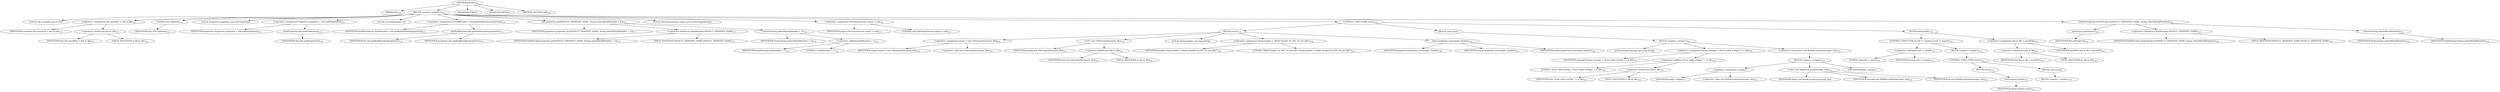 digraph "execute" {  
"44" [label = <(METHOD,execute)<SUB>108</SUB>> ]
"4" [label = <(PARAM,this)<SUB>108</SUB>> ]
"45" [label = <(BLOCK,&lt;empty&gt;,&lt;empty&gt;)<SUB>109</SUB>> ]
"46" [label = <(LOCAL,File savedFile: java.io.File)> ]
"47" [label = <(&lt;operator&gt;.assignment,File savedFile = this.m_file)<SUB>110</SUB>> ]
"48" [label = <(IDENTIFIER,savedFile,File savedFile = this.m_file)<SUB>110</SUB>> ]
"49" [label = <(&lt;operator&gt;.fieldAccess,this.m_file)<SUB>110</SUB>> ]
"50" [label = <(IDENTIFIER,this,File savedFile = this.m_file)<SUB>110</SUB>> ]
"51" [label = <(FIELD_IDENTIFIER,m_file,m_file)<SUB>110</SUB>> ]
"52" [label = <(validate,this.validate())<SUB>112</SUB>> ]
"3" [label = <(IDENTIFIER,this,this.validate())<SUB>112</SUB>> ]
"53" [label = <(LOCAL,Properties properties: java.util.Properties)> ]
"54" [label = <(&lt;operator&gt;.assignment,Properties properties = this.loadProperties())<SUB>114</SUB>> ]
"55" [label = <(IDENTIFIER,properties,Properties properties = this.loadProperties())<SUB>114</SUB>> ]
"56" [label = <(loadProperties,this.loadProperties())<SUB>114</SUB>> ]
"5" [label = <(IDENTIFIER,this,this.loadProperties())<SUB>114</SUB>> ]
"57" [label = <(LOCAL,int buildNumber: int)> ]
"58" [label = <(&lt;operator&gt;.assignment,int buildNumber = this.getBuildNumber(properties))<SUB>115</SUB>> ]
"59" [label = <(IDENTIFIER,buildNumber,int buildNumber = this.getBuildNumber(properties))<SUB>115</SUB>> ]
"60" [label = <(getBuildNumber,this.getBuildNumber(properties))<SUB>115</SUB>> ]
"6" [label = <(IDENTIFIER,this,this.getBuildNumber(properties))<SUB>115</SUB>> ]
"61" [label = <(IDENTIFIER,properties,this.getBuildNumber(properties))<SUB>115</SUB>> ]
"62" [label = <(put,properties.put(DEFAULT_PROPERTY_NAME, String.valueOf(buildNumber + 1)))<SUB>117</SUB>> ]
"63" [label = <(IDENTIFIER,properties,properties.put(DEFAULT_PROPERTY_NAME, String.valueOf(buildNumber + 1)))<SUB>117</SUB>> ]
"64" [label = <(&lt;operator&gt;.fieldAccess,BuildNumber.DEFAULT_PROPERTY_NAME)<SUB>117</SUB>> ]
"65" [label = <(IDENTIFIER,BuildNumber,properties.put(DEFAULT_PROPERTY_NAME, String.valueOf(buildNumber + 1)))<SUB>117</SUB>> ]
"66" [label = <(FIELD_IDENTIFIER,DEFAULT_PROPERTY_NAME,DEFAULT_PROPERTY_NAME)<SUB>117</SUB>> ]
"67" [label = <(valueOf,String.valueOf(buildNumber + 1))<SUB>118</SUB>> ]
"68" [label = <(IDENTIFIER,String,String.valueOf(buildNumber + 1))<SUB>118</SUB>> ]
"69" [label = <(&lt;operator&gt;.addition,buildNumber + 1)<SUB>118</SUB>> ]
"70" [label = <(IDENTIFIER,buildNumber,buildNumber + 1)<SUB>118</SUB>> ]
"71" [label = <(LITERAL,1,buildNumber + 1)<SUB>118</SUB>> ]
"8" [label = <(LOCAL,FileOutputStream output: java.io.FileOutputStream)> ]
"72" [label = <(&lt;operator&gt;.assignment,FileOutputStream output = null)<SUB>121</SUB>> ]
"73" [label = <(IDENTIFIER,output,FileOutputStream output = null)<SUB>121</SUB>> ]
"74" [label = <(LITERAL,null,FileOutputStream output = null)<SUB>121</SUB>> ]
"75" [label = <(CONTROL_STRUCTURE,try,try)<SUB>123</SUB>> ]
"76" [label = <(BLOCK,try,try)<SUB>123</SUB>> ]
"77" [label = <(&lt;operator&gt;.assignment,output = new FileOutputStream(m_file))<SUB>124</SUB>> ]
"78" [label = <(IDENTIFIER,output,output = new FileOutputStream(m_file))<SUB>124</SUB>> ]
"79" [label = <(&lt;operator&gt;.alloc,new FileOutputStream(m_file))<SUB>124</SUB>> ]
"80" [label = <(&lt;init&gt;,new FileOutputStream(m_file))<SUB>124</SUB>> ]
"7" [label = <(IDENTIFIER,output,new FileOutputStream(m_file))<SUB>124</SUB>> ]
"81" [label = <(&lt;operator&gt;.fieldAccess,this.m_file)<SUB>124</SUB>> ]
"82" [label = <(IDENTIFIER,this,new FileOutputStream(m_file))<SUB>124</SUB>> ]
"83" [label = <(FIELD_IDENTIFIER,m_file,m_file)<SUB>124</SUB>> ]
"84" [label = <(LOCAL,String header: java.lang.String)> ]
"85" [label = <(&lt;operator&gt;.assignment,String header = &quot;Build Number for ANT. Do not edit!&quot;)<SUB>126</SUB>> ]
"86" [label = <(IDENTIFIER,header,String header = &quot;Build Number for ANT. Do not edit!&quot;)<SUB>126</SUB>> ]
"87" [label = <(LITERAL,&quot;Build Number for ANT. Do not edit!&quot;,String header = &quot;Build Number for ANT. Do not edit!&quot;)<SUB>126</SUB>> ]
"88" [label = <(save,properties.save(output, header))<SUB>128</SUB>> ]
"89" [label = <(IDENTIFIER,properties,properties.save(output, header))<SUB>128</SUB>> ]
"90" [label = <(IDENTIFIER,output,properties.save(output, header))<SUB>128</SUB>> ]
"91" [label = <(IDENTIFIER,header,properties.save(output, header))<SUB>128</SUB>> ]
"92" [label = <(BLOCK,catch,catch)> ]
"93" [label = <(BLOCK,&lt;empty&gt;,&lt;empty&gt;)<SUB>129</SUB>> ]
"94" [label = <(LOCAL,String message: java.lang.String)> ]
"95" [label = <(&lt;operator&gt;.assignment,String message = &quot;Error while writing &quot; + m_file)<SUB>130</SUB>> ]
"96" [label = <(IDENTIFIER,message,String message = &quot;Error while writing &quot; + m_file)<SUB>130</SUB>> ]
"97" [label = <(&lt;operator&gt;.addition,&quot;Error while writing &quot; + m_file)<SUB>130</SUB>> ]
"98" [label = <(LITERAL,&quot;Error while writing &quot;,&quot;Error while writing &quot; + m_file)<SUB>130</SUB>> ]
"99" [label = <(&lt;operator&gt;.fieldAccess,this.m_file)<SUB>130</SUB>> ]
"100" [label = <(IDENTIFIER,this,&quot;Error while writing &quot; + m_file)<SUB>130</SUB>> ]
"101" [label = <(FIELD_IDENTIFIER,m_file,m_file)<SUB>130</SUB>> ]
"102" [label = <(&lt;operator&gt;.throw,throw new BuildException(message, ioe);)<SUB>132</SUB>> ]
"103" [label = <(BLOCK,&lt;empty&gt;,&lt;empty&gt;)<SUB>132</SUB>> ]
"104" [label = <(&lt;operator&gt;.assignment,&lt;empty&gt;)> ]
"105" [label = <(IDENTIFIER,$obj1,&lt;empty&gt;)> ]
"106" [label = <(&lt;operator&gt;.alloc,new BuildException(message, ioe))<SUB>132</SUB>> ]
"107" [label = <(&lt;init&gt;,new BuildException(message, ioe))<SUB>132</SUB>> ]
"108" [label = <(IDENTIFIER,$obj1,new BuildException(message, ioe))> ]
"109" [label = <(IDENTIFIER,message,new BuildException(message, ioe))<SUB>132</SUB>> ]
"110" [label = <(IDENTIFIER,ioe,new BuildException(message, ioe))<SUB>132</SUB>> ]
"111" [label = <(IDENTIFIER,$obj1,&lt;empty&gt;)> ]
"112" [label = <(BLOCK,finally,finally)<SUB>133</SUB>> ]
"113" [label = <(CONTROL_STRUCTURE,if (null != output),if (null != output))<SUB>134</SUB>> ]
"114" [label = <(&lt;operator&gt;.notEquals,null != output)<SUB>134</SUB>> ]
"115" [label = <(LITERAL,null,null != output)<SUB>134</SUB>> ]
"116" [label = <(IDENTIFIER,output,null != output)<SUB>134</SUB>> ]
"117" [label = <(BLOCK,&lt;empty&gt;,&lt;empty&gt;)<SUB>134</SUB>> ]
"118" [label = <(CONTROL_STRUCTURE,try,try)<SUB>135</SUB>> ]
"119" [label = <(BLOCK,try,try)<SUB>135</SUB>> ]
"120" [label = <(close,output.close())<SUB>136</SUB>> ]
"121" [label = <(IDENTIFIER,output,output.close())<SUB>136</SUB>> ]
"122" [label = <(BLOCK,catch,catch)> ]
"123" [label = <(BLOCK,&lt;empty&gt;,&lt;empty&gt;)<SUB>137</SUB>> ]
"124" [label = <(&lt;operator&gt;.assignment,this.m_file = savedFile)<SUB>140</SUB>> ]
"125" [label = <(&lt;operator&gt;.fieldAccess,this.m_file)<SUB>140</SUB>> ]
"126" [label = <(IDENTIFIER,this,this.m_file = savedFile)<SUB>140</SUB>> ]
"127" [label = <(FIELD_IDENTIFIER,m_file,m_file)<SUB>140</SUB>> ]
"128" [label = <(IDENTIFIER,savedFile,this.m_file = savedFile)<SUB>140</SUB>> ]
"129" [label = <(setNewProperty,setNewProperty(DEFAULT_PROPERTY_NAME, String.valueOf(buildNumber)))<SUB>144</SUB>> ]
"130" [label = <(getProject,getProject())<SUB>144</SUB>> ]
"9" [label = <(IDENTIFIER,this,getProject())<SUB>144</SUB>> ]
"131" [label = <(&lt;operator&gt;.fieldAccess,BuildNumber.DEFAULT_PROPERTY_NAME)<SUB>144</SUB>> ]
"132" [label = <(IDENTIFIER,BuildNumber,setNewProperty(DEFAULT_PROPERTY_NAME, String.valueOf(buildNumber)))<SUB>144</SUB>> ]
"133" [label = <(FIELD_IDENTIFIER,DEFAULT_PROPERTY_NAME,DEFAULT_PROPERTY_NAME)<SUB>144</SUB>> ]
"134" [label = <(valueOf,String.valueOf(buildNumber))<SUB>145</SUB>> ]
"135" [label = <(IDENTIFIER,String,String.valueOf(buildNumber))<SUB>145</SUB>> ]
"136" [label = <(IDENTIFIER,buildNumber,String.valueOf(buildNumber))<SUB>145</SUB>> ]
"137" [label = <(MODIFIER,PUBLIC)> ]
"138" [label = <(MODIFIER,VIRTUAL)> ]
"139" [label = <(METHOD_RETURN,void)<SUB>108</SUB>> ]
  "44" -> "4" 
  "44" -> "45" 
  "44" -> "137" 
  "44" -> "138" 
  "44" -> "139" 
  "45" -> "46" 
  "45" -> "47" 
  "45" -> "52" 
  "45" -> "53" 
  "45" -> "54" 
  "45" -> "57" 
  "45" -> "58" 
  "45" -> "62" 
  "45" -> "8" 
  "45" -> "72" 
  "45" -> "75" 
  "45" -> "129" 
  "47" -> "48" 
  "47" -> "49" 
  "49" -> "50" 
  "49" -> "51" 
  "52" -> "3" 
  "54" -> "55" 
  "54" -> "56" 
  "56" -> "5" 
  "58" -> "59" 
  "58" -> "60" 
  "60" -> "6" 
  "60" -> "61" 
  "62" -> "63" 
  "62" -> "64" 
  "62" -> "67" 
  "64" -> "65" 
  "64" -> "66" 
  "67" -> "68" 
  "67" -> "69" 
  "69" -> "70" 
  "69" -> "71" 
  "72" -> "73" 
  "72" -> "74" 
  "75" -> "76" 
  "75" -> "92" 
  "75" -> "112" 
  "76" -> "77" 
  "76" -> "80" 
  "76" -> "84" 
  "76" -> "85" 
  "76" -> "88" 
  "77" -> "78" 
  "77" -> "79" 
  "80" -> "7" 
  "80" -> "81" 
  "81" -> "82" 
  "81" -> "83" 
  "85" -> "86" 
  "85" -> "87" 
  "88" -> "89" 
  "88" -> "90" 
  "88" -> "91" 
  "92" -> "93" 
  "93" -> "94" 
  "93" -> "95" 
  "93" -> "102" 
  "95" -> "96" 
  "95" -> "97" 
  "97" -> "98" 
  "97" -> "99" 
  "99" -> "100" 
  "99" -> "101" 
  "102" -> "103" 
  "103" -> "104" 
  "103" -> "107" 
  "103" -> "111" 
  "104" -> "105" 
  "104" -> "106" 
  "107" -> "108" 
  "107" -> "109" 
  "107" -> "110" 
  "112" -> "113" 
  "112" -> "124" 
  "113" -> "114" 
  "113" -> "117" 
  "114" -> "115" 
  "114" -> "116" 
  "117" -> "118" 
  "118" -> "119" 
  "118" -> "122" 
  "119" -> "120" 
  "120" -> "121" 
  "122" -> "123" 
  "124" -> "125" 
  "124" -> "128" 
  "125" -> "126" 
  "125" -> "127" 
  "129" -> "130" 
  "129" -> "131" 
  "129" -> "134" 
  "130" -> "9" 
  "131" -> "132" 
  "131" -> "133" 
  "134" -> "135" 
  "134" -> "136" 
}
